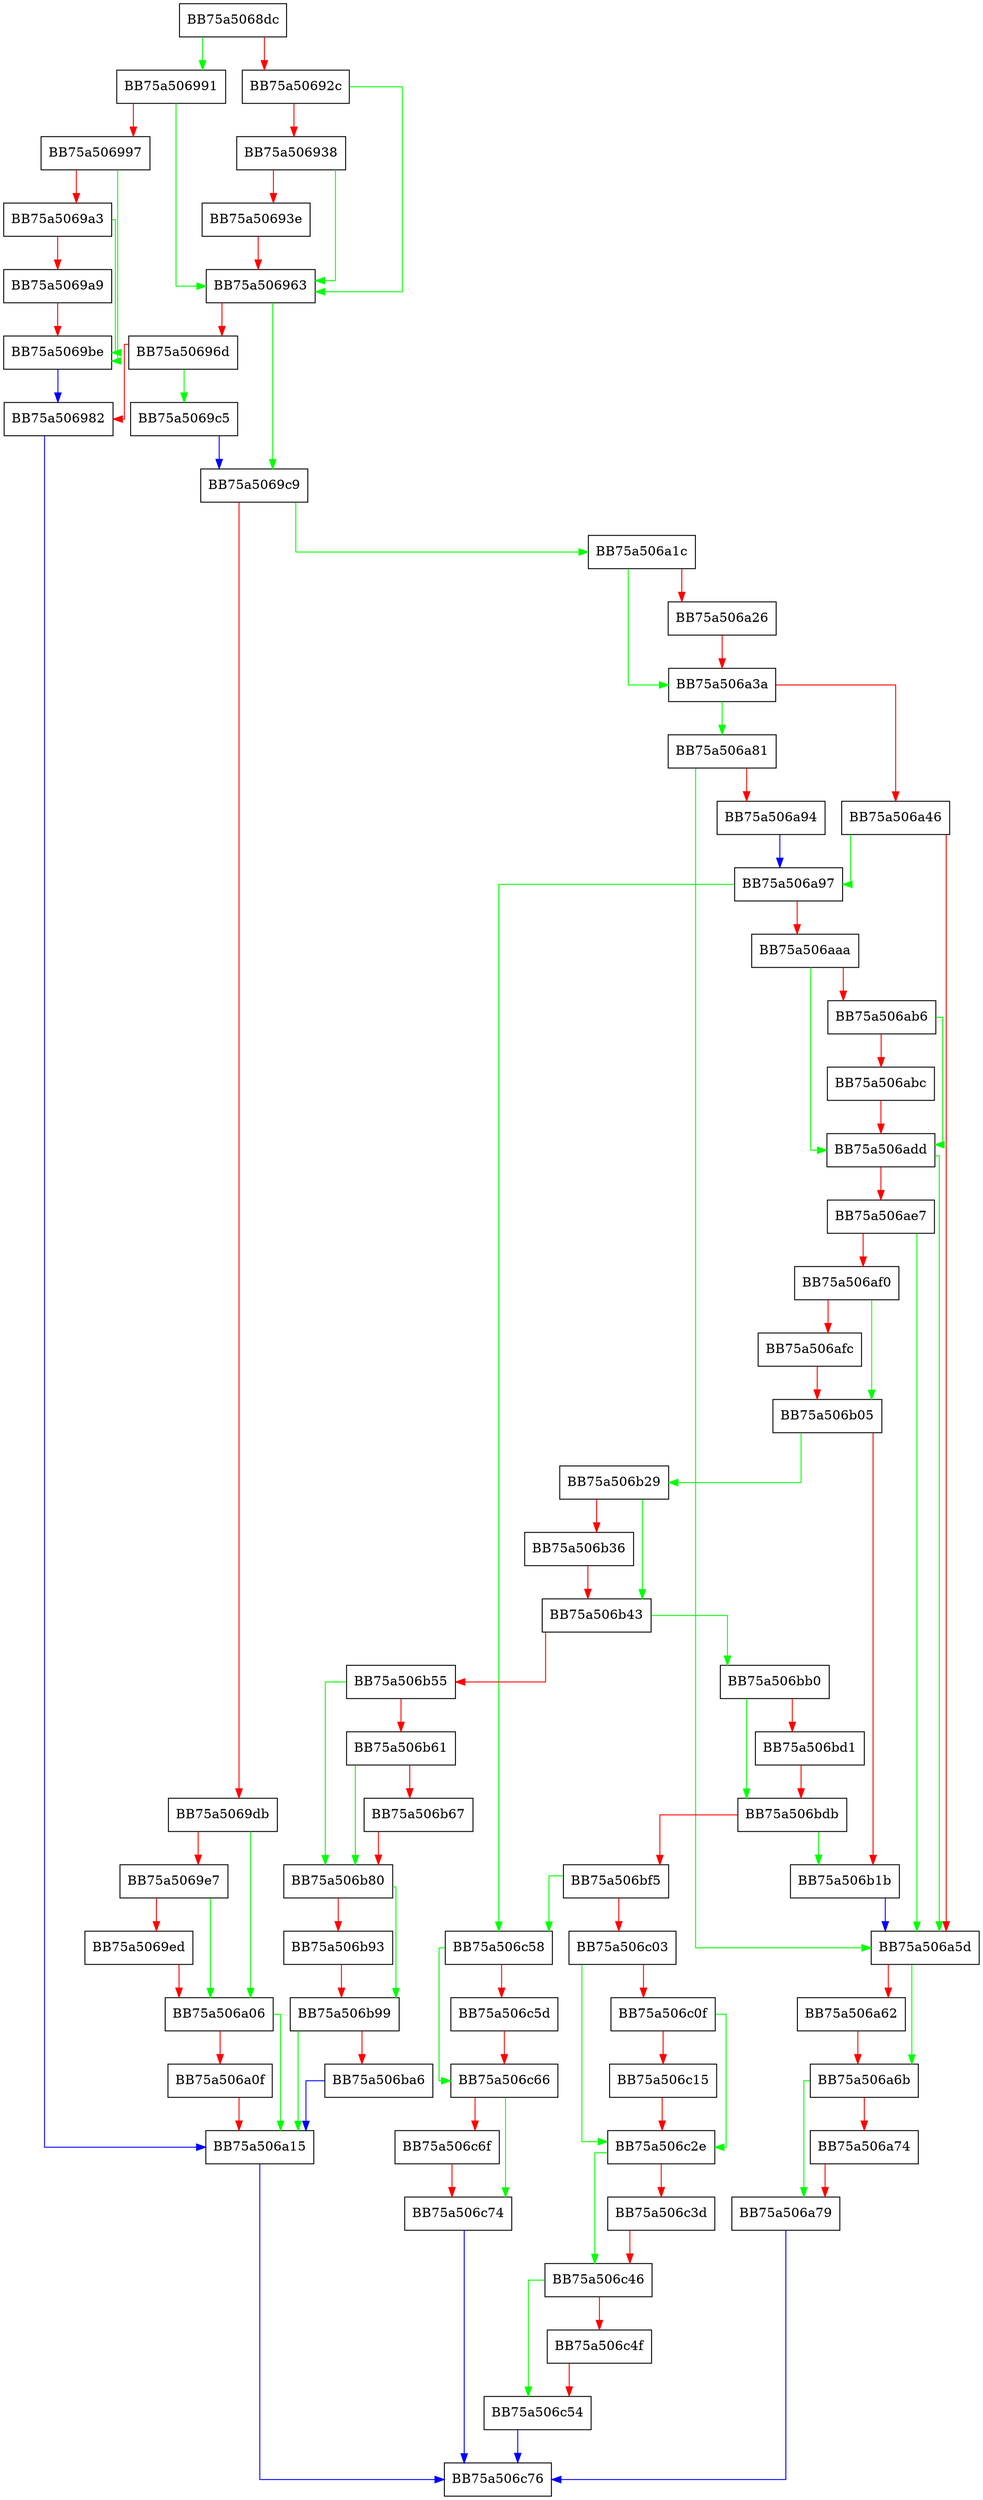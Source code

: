 digraph InstallKsl {
  node [shape="box"];
  graph [splines=ortho];
  BB75a5068dc -> BB75a506991 [color="green"];
  BB75a5068dc -> BB75a50692c [color="red"];
  BB75a50692c -> BB75a506963 [color="green"];
  BB75a50692c -> BB75a506938 [color="red"];
  BB75a506938 -> BB75a506963 [color="green"];
  BB75a506938 -> BB75a50693e [color="red"];
  BB75a50693e -> BB75a506963 [color="red"];
  BB75a506963 -> BB75a5069c9 [color="green"];
  BB75a506963 -> BB75a50696d [color="red"];
  BB75a50696d -> BB75a5069c5 [color="green"];
  BB75a50696d -> BB75a506982 [color="red"];
  BB75a506982 -> BB75a506a15 [color="blue"];
  BB75a506991 -> BB75a506963 [color="green"];
  BB75a506991 -> BB75a506997 [color="red"];
  BB75a506997 -> BB75a5069be [color="green"];
  BB75a506997 -> BB75a5069a3 [color="red"];
  BB75a5069a3 -> BB75a5069be [color="green"];
  BB75a5069a3 -> BB75a5069a9 [color="red"];
  BB75a5069a9 -> BB75a5069be [color="red"];
  BB75a5069be -> BB75a506982 [color="blue"];
  BB75a5069c5 -> BB75a5069c9 [color="blue"];
  BB75a5069c9 -> BB75a506a1c [color="green"];
  BB75a5069c9 -> BB75a5069db [color="red"];
  BB75a5069db -> BB75a506a06 [color="green"];
  BB75a5069db -> BB75a5069e7 [color="red"];
  BB75a5069e7 -> BB75a506a06 [color="green"];
  BB75a5069e7 -> BB75a5069ed [color="red"];
  BB75a5069ed -> BB75a506a06 [color="red"];
  BB75a506a06 -> BB75a506a15 [color="green"];
  BB75a506a06 -> BB75a506a0f [color="red"];
  BB75a506a0f -> BB75a506a15 [color="red"];
  BB75a506a15 -> BB75a506c76 [color="blue"];
  BB75a506a1c -> BB75a506a3a [color="green"];
  BB75a506a1c -> BB75a506a26 [color="red"];
  BB75a506a26 -> BB75a506a3a [color="red"];
  BB75a506a3a -> BB75a506a81 [color="green"];
  BB75a506a3a -> BB75a506a46 [color="red"];
  BB75a506a46 -> BB75a506a97 [color="green"];
  BB75a506a46 -> BB75a506a5d [color="red"];
  BB75a506a5d -> BB75a506a6b [color="green"];
  BB75a506a5d -> BB75a506a62 [color="red"];
  BB75a506a62 -> BB75a506a6b [color="red"];
  BB75a506a6b -> BB75a506a79 [color="green"];
  BB75a506a6b -> BB75a506a74 [color="red"];
  BB75a506a74 -> BB75a506a79 [color="red"];
  BB75a506a79 -> BB75a506c76 [color="blue"];
  BB75a506a81 -> BB75a506a5d [color="green"];
  BB75a506a81 -> BB75a506a94 [color="red"];
  BB75a506a94 -> BB75a506a97 [color="blue"];
  BB75a506a97 -> BB75a506c58 [color="green"];
  BB75a506a97 -> BB75a506aaa [color="red"];
  BB75a506aaa -> BB75a506add [color="green"];
  BB75a506aaa -> BB75a506ab6 [color="red"];
  BB75a506ab6 -> BB75a506add [color="green"];
  BB75a506ab6 -> BB75a506abc [color="red"];
  BB75a506abc -> BB75a506add [color="red"];
  BB75a506add -> BB75a506a5d [color="green"];
  BB75a506add -> BB75a506ae7 [color="red"];
  BB75a506ae7 -> BB75a506a5d [color="green"];
  BB75a506ae7 -> BB75a506af0 [color="red"];
  BB75a506af0 -> BB75a506b05 [color="green"];
  BB75a506af0 -> BB75a506afc [color="red"];
  BB75a506afc -> BB75a506b05 [color="red"];
  BB75a506b05 -> BB75a506b29 [color="green"];
  BB75a506b05 -> BB75a506b1b [color="red"];
  BB75a506b1b -> BB75a506a5d [color="blue"];
  BB75a506b29 -> BB75a506b43 [color="green"];
  BB75a506b29 -> BB75a506b36 [color="red"];
  BB75a506b36 -> BB75a506b43 [color="red"];
  BB75a506b43 -> BB75a506bb0 [color="green"];
  BB75a506b43 -> BB75a506b55 [color="red"];
  BB75a506b55 -> BB75a506b80 [color="green"];
  BB75a506b55 -> BB75a506b61 [color="red"];
  BB75a506b61 -> BB75a506b80 [color="green"];
  BB75a506b61 -> BB75a506b67 [color="red"];
  BB75a506b67 -> BB75a506b80 [color="red"];
  BB75a506b80 -> BB75a506b99 [color="green"];
  BB75a506b80 -> BB75a506b93 [color="red"];
  BB75a506b93 -> BB75a506b99 [color="red"];
  BB75a506b99 -> BB75a506a15 [color="green"];
  BB75a506b99 -> BB75a506ba6 [color="red"];
  BB75a506ba6 -> BB75a506a15 [color="blue"];
  BB75a506bb0 -> BB75a506bdb [color="green"];
  BB75a506bb0 -> BB75a506bd1 [color="red"];
  BB75a506bd1 -> BB75a506bdb [color="red"];
  BB75a506bdb -> BB75a506b1b [color="green"];
  BB75a506bdb -> BB75a506bf5 [color="red"];
  BB75a506bf5 -> BB75a506c58 [color="green"];
  BB75a506bf5 -> BB75a506c03 [color="red"];
  BB75a506c03 -> BB75a506c2e [color="green"];
  BB75a506c03 -> BB75a506c0f [color="red"];
  BB75a506c0f -> BB75a506c2e [color="green"];
  BB75a506c0f -> BB75a506c15 [color="red"];
  BB75a506c15 -> BB75a506c2e [color="red"];
  BB75a506c2e -> BB75a506c46 [color="green"];
  BB75a506c2e -> BB75a506c3d [color="red"];
  BB75a506c3d -> BB75a506c46 [color="red"];
  BB75a506c46 -> BB75a506c54 [color="green"];
  BB75a506c46 -> BB75a506c4f [color="red"];
  BB75a506c4f -> BB75a506c54 [color="red"];
  BB75a506c54 -> BB75a506c76 [color="blue"];
  BB75a506c58 -> BB75a506c66 [color="green"];
  BB75a506c58 -> BB75a506c5d [color="red"];
  BB75a506c5d -> BB75a506c66 [color="red"];
  BB75a506c66 -> BB75a506c74 [color="green"];
  BB75a506c66 -> BB75a506c6f [color="red"];
  BB75a506c6f -> BB75a506c74 [color="red"];
  BB75a506c74 -> BB75a506c76 [color="blue"];
}